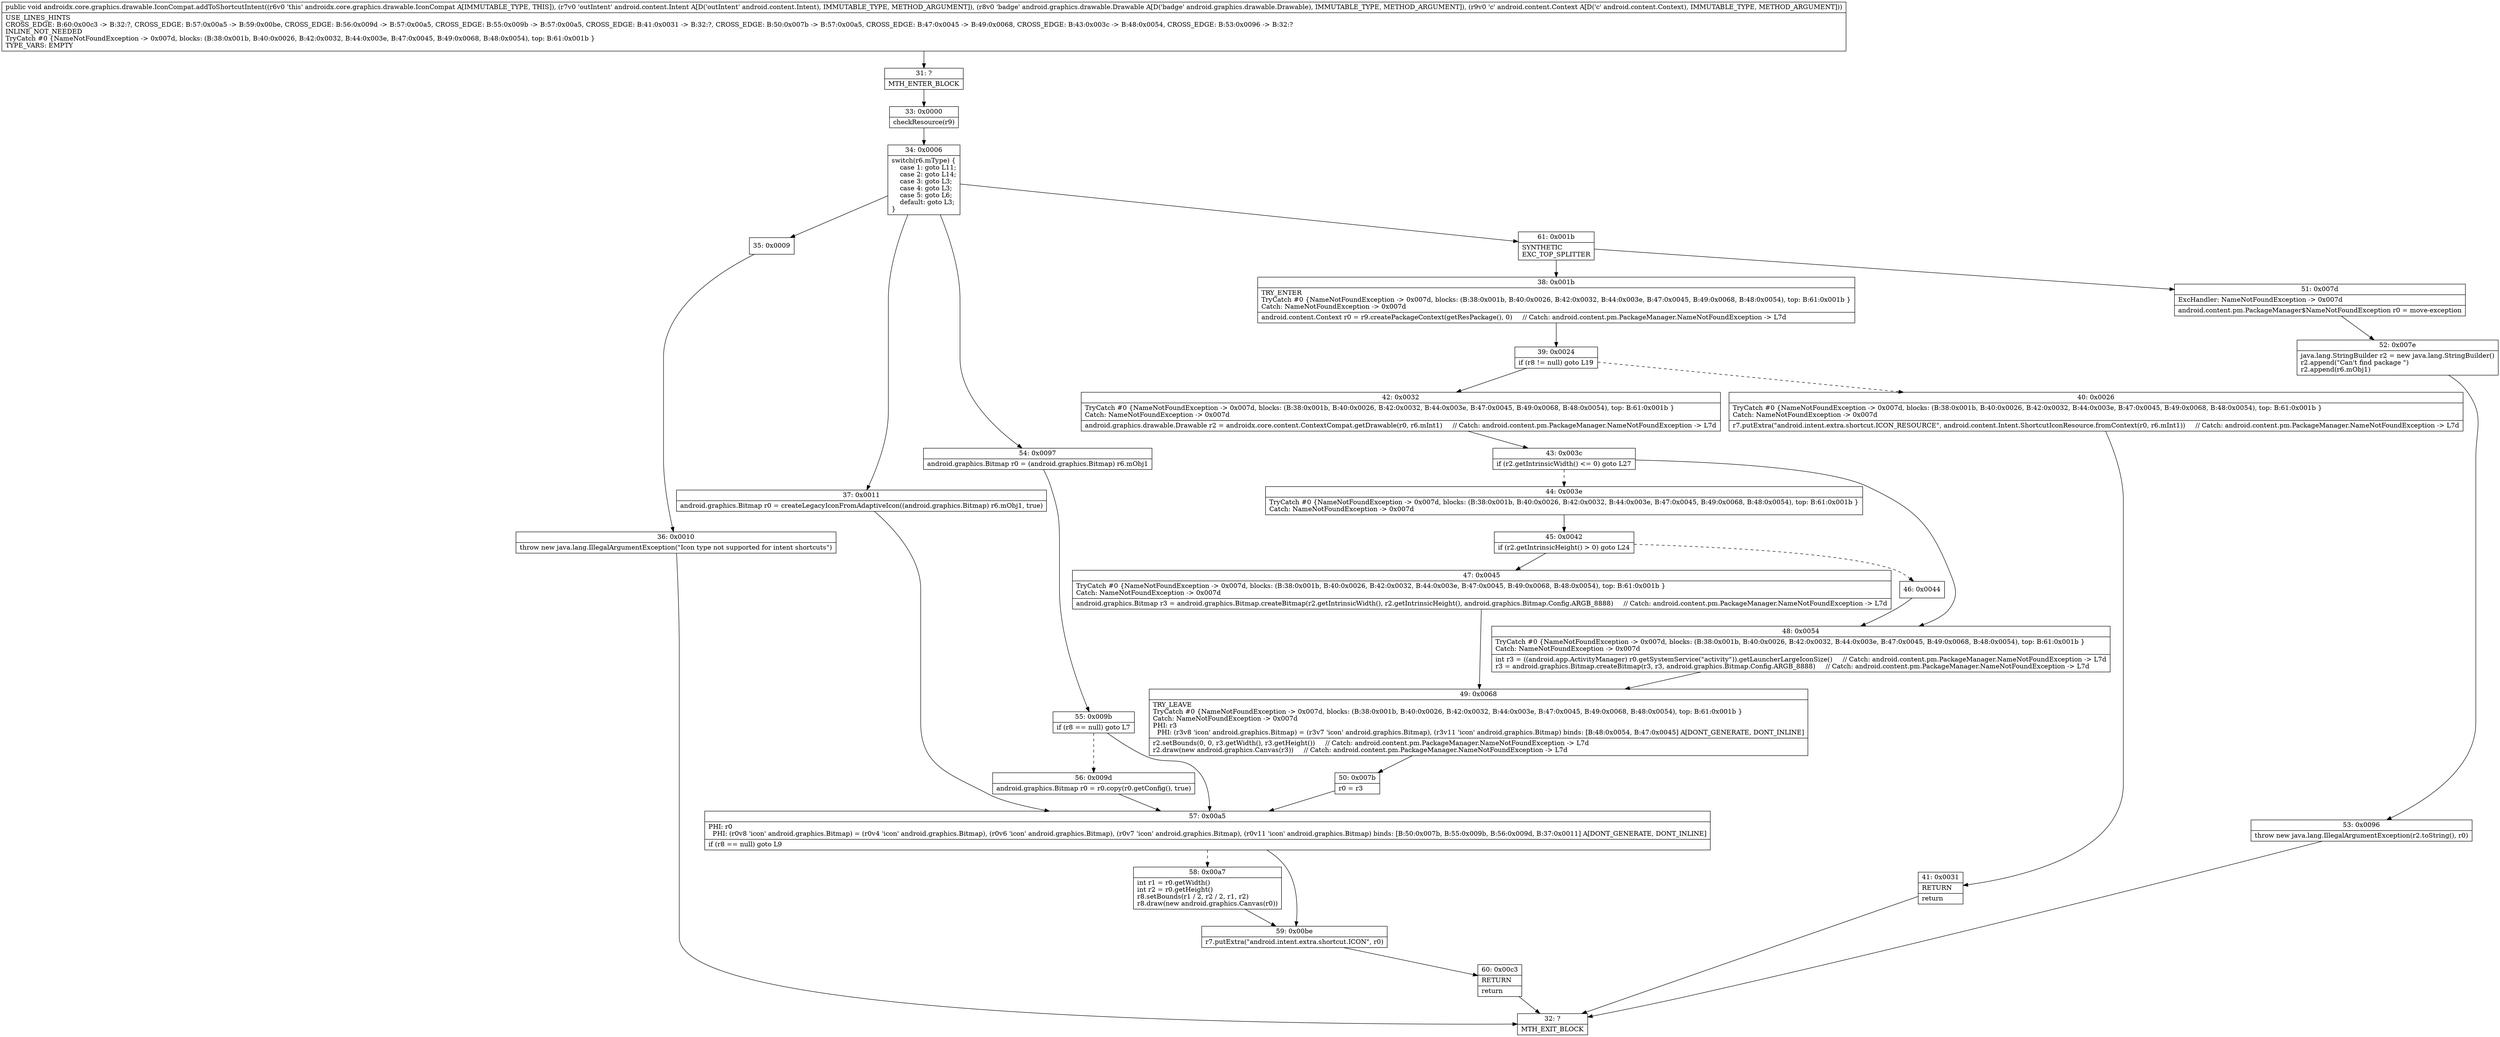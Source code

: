 digraph "CFG forandroidx.core.graphics.drawable.IconCompat.addToShortcutIntent(Landroid\/content\/Intent;Landroid\/graphics\/drawable\/Drawable;Landroid\/content\/Context;)V" {
Node_31 [shape=record,label="{31\:\ ?|MTH_ENTER_BLOCK\l}"];
Node_33 [shape=record,label="{33\:\ 0x0000|checkResource(r9)\l}"];
Node_34 [shape=record,label="{34\:\ 0x0006|switch(r6.mType) \{\l    case 1: goto L11;\l    case 2: goto L14;\l    case 3: goto L3;\l    case 4: goto L3;\l    case 5: goto L6;\l    default: goto L3;\l\}\l}"];
Node_35 [shape=record,label="{35\:\ 0x0009}"];
Node_36 [shape=record,label="{36\:\ 0x0010|throw new java.lang.IllegalArgumentException(\"Icon type not supported for intent shortcuts\")\l}"];
Node_32 [shape=record,label="{32\:\ ?|MTH_EXIT_BLOCK\l}"];
Node_37 [shape=record,label="{37\:\ 0x0011|android.graphics.Bitmap r0 = createLegacyIconFromAdaptiveIcon((android.graphics.Bitmap) r6.mObj1, true)\l}"];
Node_57 [shape=record,label="{57\:\ 0x00a5|PHI: r0 \l  PHI: (r0v8 'icon' android.graphics.Bitmap) = (r0v4 'icon' android.graphics.Bitmap), (r0v6 'icon' android.graphics.Bitmap), (r0v7 'icon' android.graphics.Bitmap), (r0v11 'icon' android.graphics.Bitmap) binds: [B:50:0x007b, B:55:0x009b, B:56:0x009d, B:37:0x0011] A[DONT_GENERATE, DONT_INLINE]\l|if (r8 == null) goto L9\l}"];
Node_58 [shape=record,label="{58\:\ 0x00a7|int r1 = r0.getWidth()\lint r2 = r0.getHeight()\lr8.setBounds(r1 \/ 2, r2 \/ 2, r1, r2)\lr8.draw(new android.graphics.Canvas(r0))\l}"];
Node_59 [shape=record,label="{59\:\ 0x00be|r7.putExtra(\"android.intent.extra.shortcut.ICON\", r0)\l}"];
Node_60 [shape=record,label="{60\:\ 0x00c3|RETURN\l|return\l}"];
Node_54 [shape=record,label="{54\:\ 0x0097|android.graphics.Bitmap r0 = (android.graphics.Bitmap) r6.mObj1\l}"];
Node_55 [shape=record,label="{55\:\ 0x009b|if (r8 == null) goto L7\l}"];
Node_56 [shape=record,label="{56\:\ 0x009d|android.graphics.Bitmap r0 = r0.copy(r0.getConfig(), true)\l}"];
Node_61 [shape=record,label="{61\:\ 0x001b|SYNTHETIC\lEXC_TOP_SPLITTER\l}"];
Node_38 [shape=record,label="{38\:\ 0x001b|TRY_ENTER\lTryCatch #0 \{NameNotFoundException \-\> 0x007d, blocks: (B:38:0x001b, B:40:0x0026, B:42:0x0032, B:44:0x003e, B:47:0x0045, B:49:0x0068, B:48:0x0054), top: B:61:0x001b \}\lCatch: NameNotFoundException \-\> 0x007d\l|android.content.Context r0 = r9.createPackageContext(getResPackage(), 0)     \/\/ Catch: android.content.pm.PackageManager.NameNotFoundException \-\> L7d\l}"];
Node_39 [shape=record,label="{39\:\ 0x0024|if (r8 != null) goto L19\l}"];
Node_40 [shape=record,label="{40\:\ 0x0026|TryCatch #0 \{NameNotFoundException \-\> 0x007d, blocks: (B:38:0x001b, B:40:0x0026, B:42:0x0032, B:44:0x003e, B:47:0x0045, B:49:0x0068, B:48:0x0054), top: B:61:0x001b \}\lCatch: NameNotFoundException \-\> 0x007d\l|r7.putExtra(\"android.intent.extra.shortcut.ICON_RESOURCE\", android.content.Intent.ShortcutIconResource.fromContext(r0, r6.mInt1))     \/\/ Catch: android.content.pm.PackageManager.NameNotFoundException \-\> L7d\l}"];
Node_41 [shape=record,label="{41\:\ 0x0031|RETURN\l|return\l}"];
Node_42 [shape=record,label="{42\:\ 0x0032|TryCatch #0 \{NameNotFoundException \-\> 0x007d, blocks: (B:38:0x001b, B:40:0x0026, B:42:0x0032, B:44:0x003e, B:47:0x0045, B:49:0x0068, B:48:0x0054), top: B:61:0x001b \}\lCatch: NameNotFoundException \-\> 0x007d\l|android.graphics.drawable.Drawable r2 = androidx.core.content.ContextCompat.getDrawable(r0, r6.mInt1)     \/\/ Catch: android.content.pm.PackageManager.NameNotFoundException \-\> L7d\l}"];
Node_43 [shape=record,label="{43\:\ 0x003c|if (r2.getIntrinsicWidth() \<= 0) goto L27\l}"];
Node_44 [shape=record,label="{44\:\ 0x003e|TryCatch #0 \{NameNotFoundException \-\> 0x007d, blocks: (B:38:0x001b, B:40:0x0026, B:42:0x0032, B:44:0x003e, B:47:0x0045, B:49:0x0068, B:48:0x0054), top: B:61:0x001b \}\lCatch: NameNotFoundException \-\> 0x007d\l}"];
Node_45 [shape=record,label="{45\:\ 0x0042|if (r2.getIntrinsicHeight() \> 0) goto L24\l}"];
Node_46 [shape=record,label="{46\:\ 0x0044}"];
Node_47 [shape=record,label="{47\:\ 0x0045|TryCatch #0 \{NameNotFoundException \-\> 0x007d, blocks: (B:38:0x001b, B:40:0x0026, B:42:0x0032, B:44:0x003e, B:47:0x0045, B:49:0x0068, B:48:0x0054), top: B:61:0x001b \}\lCatch: NameNotFoundException \-\> 0x007d\l|android.graphics.Bitmap r3 = android.graphics.Bitmap.createBitmap(r2.getIntrinsicWidth(), r2.getIntrinsicHeight(), android.graphics.Bitmap.Config.ARGB_8888)     \/\/ Catch: android.content.pm.PackageManager.NameNotFoundException \-\> L7d\l}"];
Node_49 [shape=record,label="{49\:\ 0x0068|TRY_LEAVE\lTryCatch #0 \{NameNotFoundException \-\> 0x007d, blocks: (B:38:0x001b, B:40:0x0026, B:42:0x0032, B:44:0x003e, B:47:0x0045, B:49:0x0068, B:48:0x0054), top: B:61:0x001b \}\lCatch: NameNotFoundException \-\> 0x007d\lPHI: r3 \l  PHI: (r3v8 'icon' android.graphics.Bitmap) = (r3v7 'icon' android.graphics.Bitmap), (r3v11 'icon' android.graphics.Bitmap) binds: [B:48:0x0054, B:47:0x0045] A[DONT_GENERATE, DONT_INLINE]\l|r2.setBounds(0, 0, r3.getWidth(), r3.getHeight())     \/\/ Catch: android.content.pm.PackageManager.NameNotFoundException \-\> L7d\lr2.draw(new android.graphics.Canvas(r3))     \/\/ Catch: android.content.pm.PackageManager.NameNotFoundException \-\> L7d\l}"];
Node_50 [shape=record,label="{50\:\ 0x007b|r0 = r3\l}"];
Node_48 [shape=record,label="{48\:\ 0x0054|TryCatch #0 \{NameNotFoundException \-\> 0x007d, blocks: (B:38:0x001b, B:40:0x0026, B:42:0x0032, B:44:0x003e, B:47:0x0045, B:49:0x0068, B:48:0x0054), top: B:61:0x001b \}\lCatch: NameNotFoundException \-\> 0x007d\l|int r3 = ((android.app.ActivityManager) r0.getSystemService(\"activity\")).getLauncherLargeIconSize()     \/\/ Catch: android.content.pm.PackageManager.NameNotFoundException \-\> L7d\lr3 = android.graphics.Bitmap.createBitmap(r3, r3, android.graphics.Bitmap.Config.ARGB_8888)     \/\/ Catch: android.content.pm.PackageManager.NameNotFoundException \-\> L7d\l}"];
Node_51 [shape=record,label="{51\:\ 0x007d|ExcHandler: NameNotFoundException \-\> 0x007d\l|android.content.pm.PackageManager$NameNotFoundException r0 = move\-exception\l}"];
Node_52 [shape=record,label="{52\:\ 0x007e|java.lang.StringBuilder r2 = new java.lang.StringBuilder()\lr2.append(\"Can't find package \")\lr2.append(r6.mObj1)\l}"];
Node_53 [shape=record,label="{53\:\ 0x0096|throw new java.lang.IllegalArgumentException(r2.toString(), r0)\l}"];
MethodNode[shape=record,label="{public void androidx.core.graphics.drawable.IconCompat.addToShortcutIntent((r6v0 'this' androidx.core.graphics.drawable.IconCompat A[IMMUTABLE_TYPE, THIS]), (r7v0 'outIntent' android.content.Intent A[D('outIntent' android.content.Intent), IMMUTABLE_TYPE, METHOD_ARGUMENT]), (r8v0 'badge' android.graphics.drawable.Drawable A[D('badge' android.graphics.drawable.Drawable), IMMUTABLE_TYPE, METHOD_ARGUMENT]), (r9v0 'c' android.content.Context A[D('c' android.content.Context), IMMUTABLE_TYPE, METHOD_ARGUMENT]))  | USE_LINES_HINTS\lCROSS_EDGE: B:60:0x00c3 \-\> B:32:?, CROSS_EDGE: B:57:0x00a5 \-\> B:59:0x00be, CROSS_EDGE: B:56:0x009d \-\> B:57:0x00a5, CROSS_EDGE: B:55:0x009b \-\> B:57:0x00a5, CROSS_EDGE: B:41:0x0031 \-\> B:32:?, CROSS_EDGE: B:50:0x007b \-\> B:57:0x00a5, CROSS_EDGE: B:47:0x0045 \-\> B:49:0x0068, CROSS_EDGE: B:43:0x003c \-\> B:48:0x0054, CROSS_EDGE: B:53:0x0096 \-\> B:32:?\lINLINE_NOT_NEEDED\lTryCatch #0 \{NameNotFoundException \-\> 0x007d, blocks: (B:38:0x001b, B:40:0x0026, B:42:0x0032, B:44:0x003e, B:47:0x0045, B:49:0x0068, B:48:0x0054), top: B:61:0x001b \}\lTYPE_VARS: EMPTY\l}"];
MethodNode -> Node_31;Node_31 -> Node_33;
Node_33 -> Node_34;
Node_34 -> Node_35;
Node_34 -> Node_37;
Node_34 -> Node_54;
Node_34 -> Node_61;
Node_35 -> Node_36;
Node_36 -> Node_32;
Node_37 -> Node_57;
Node_57 -> Node_58[style=dashed];
Node_57 -> Node_59;
Node_58 -> Node_59;
Node_59 -> Node_60;
Node_60 -> Node_32;
Node_54 -> Node_55;
Node_55 -> Node_56[style=dashed];
Node_55 -> Node_57;
Node_56 -> Node_57;
Node_61 -> Node_38;
Node_61 -> Node_51;
Node_38 -> Node_39;
Node_39 -> Node_40[style=dashed];
Node_39 -> Node_42;
Node_40 -> Node_41;
Node_41 -> Node_32;
Node_42 -> Node_43;
Node_43 -> Node_44[style=dashed];
Node_43 -> Node_48;
Node_44 -> Node_45;
Node_45 -> Node_46[style=dashed];
Node_45 -> Node_47;
Node_46 -> Node_48;
Node_47 -> Node_49;
Node_49 -> Node_50;
Node_50 -> Node_57;
Node_48 -> Node_49;
Node_51 -> Node_52;
Node_52 -> Node_53;
Node_53 -> Node_32;
}

